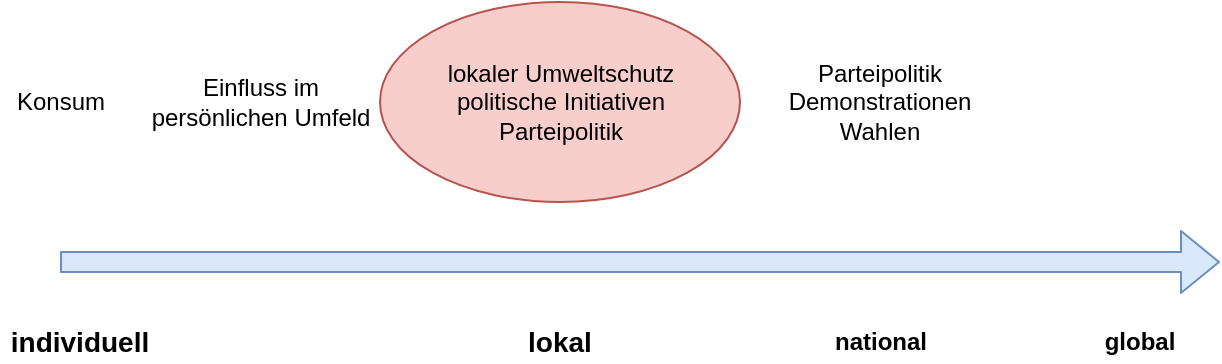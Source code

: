 <mxfile version="14.5.4" type="device"><diagram id="WLmrWemzwL3frEpTV94X" name="Page-1"><mxGraphModel dx="1350" dy="793" grid="1" gridSize="10" guides="1" tooltips="1" connect="1" arrows="1" fold="1" page="1" pageScale="1" pageWidth="850" pageHeight="1100" math="0" shadow="0"><root><mxCell id="0"/><mxCell id="1" parent="0"/><mxCell id="LhjpF042fZAQSXIobjUK-19" value="" style="ellipse;whiteSpace=wrap;html=1;fillColor=#f8cecc;strokeColor=#b85450;" vertex="1" parent="1"><mxGeometry x="310" y="190" width="180" height="100" as="geometry"/></mxCell><mxCell id="LhjpF042fZAQSXIobjUK-3" value="" style="shape=flexArrow;endArrow=classic;html=1;fillColor=#dae8fc;strokeColor=#6c8ebf;" edge="1" parent="1"><mxGeometry width="50" height="50" relative="1" as="geometry"><mxPoint x="150" y="320" as="sourcePoint"/><mxPoint x="730" y="320" as="targetPoint"/></mxGeometry></mxCell><mxCell id="LhjpF042fZAQSXIobjUK-4" value="&lt;font style=&quot;font-size: 14px&quot;&gt;&lt;b&gt;individuell&lt;/b&gt;&lt;/font&gt;" style="text;html=1;strokeColor=none;fillColor=none;align=center;verticalAlign=middle;whiteSpace=wrap;rounded=0;" vertex="1" parent="1"><mxGeometry x="140" y="350" width="40" height="20" as="geometry"/></mxCell><mxCell id="LhjpF042fZAQSXIobjUK-6" value="&lt;font style=&quot;font-size: 14px&quot;&gt;&lt;b&gt;lokal&lt;/b&gt;&lt;/font&gt;" style="text;html=1;strokeColor=none;fillColor=none;align=center;verticalAlign=middle;whiteSpace=wrap;rounded=0;" vertex="1" parent="1"><mxGeometry x="380" y="350" width="40" height="20" as="geometry"/></mxCell><mxCell id="LhjpF042fZAQSXIobjUK-10" value="&lt;b&gt;global&lt;/b&gt;" style="text;html=1;strokeColor=none;fillColor=none;align=center;verticalAlign=middle;whiteSpace=wrap;rounded=0;" vertex="1" parent="1"><mxGeometry x="670" y="350" width="40" height="20" as="geometry"/></mxCell><mxCell id="LhjpF042fZAQSXIobjUK-11" value="&lt;b&gt;national&lt;/b&gt;" style="text;html=1;align=center;verticalAlign=middle;resizable=0;points=[];autosize=1;" vertex="1" parent="1"><mxGeometry x="530" y="350" width="60" height="20" as="geometry"/></mxCell><mxCell id="LhjpF042fZAQSXIobjUK-12" value="&lt;div&gt;Parteipolitik&lt;/div&gt;&lt;div&gt;Demonstrationen&lt;/div&gt;&lt;div&gt;Wahlen&lt;br&gt;&lt;/div&gt;" style="text;html=1;strokeColor=none;fillColor=none;align=center;verticalAlign=middle;whiteSpace=wrap;rounded=0;" vertex="1" parent="1"><mxGeometry x="540" y="230" width="40" height="20" as="geometry"/></mxCell><mxCell id="LhjpF042fZAQSXIobjUK-14" value="&lt;div&gt;lokaler Umweltschutz&lt;/div&gt;&lt;div&gt;politische Initiativen&lt;/div&gt;&lt;div&gt;Parteipolitik&lt;br&gt;&lt;/div&gt;" style="text;html=1;align=center;verticalAlign=middle;resizable=0;points=[];autosize=1;" vertex="1" parent="1"><mxGeometry x="335" y="215" width="130" height="50" as="geometry"/></mxCell><mxCell id="LhjpF042fZAQSXIobjUK-15" value="Konsum" style="text;html=1;align=center;verticalAlign=middle;resizable=0;points=[];autosize=1;" vertex="1" parent="1"><mxGeometry x="120" y="230" width="60" height="20" as="geometry"/></mxCell><mxCell id="LhjpF042fZAQSXIobjUK-16" value="&lt;div&gt;Einfluss im &lt;br&gt;&lt;/div&gt;&lt;div&gt;persönlichen Umfeld&lt;/div&gt;" style="text;html=1;align=center;verticalAlign=middle;resizable=0;points=[];autosize=1;" vertex="1" parent="1"><mxGeometry x="190" y="225" width="120" height="30" as="geometry"/></mxCell></root></mxGraphModel></diagram></mxfile>